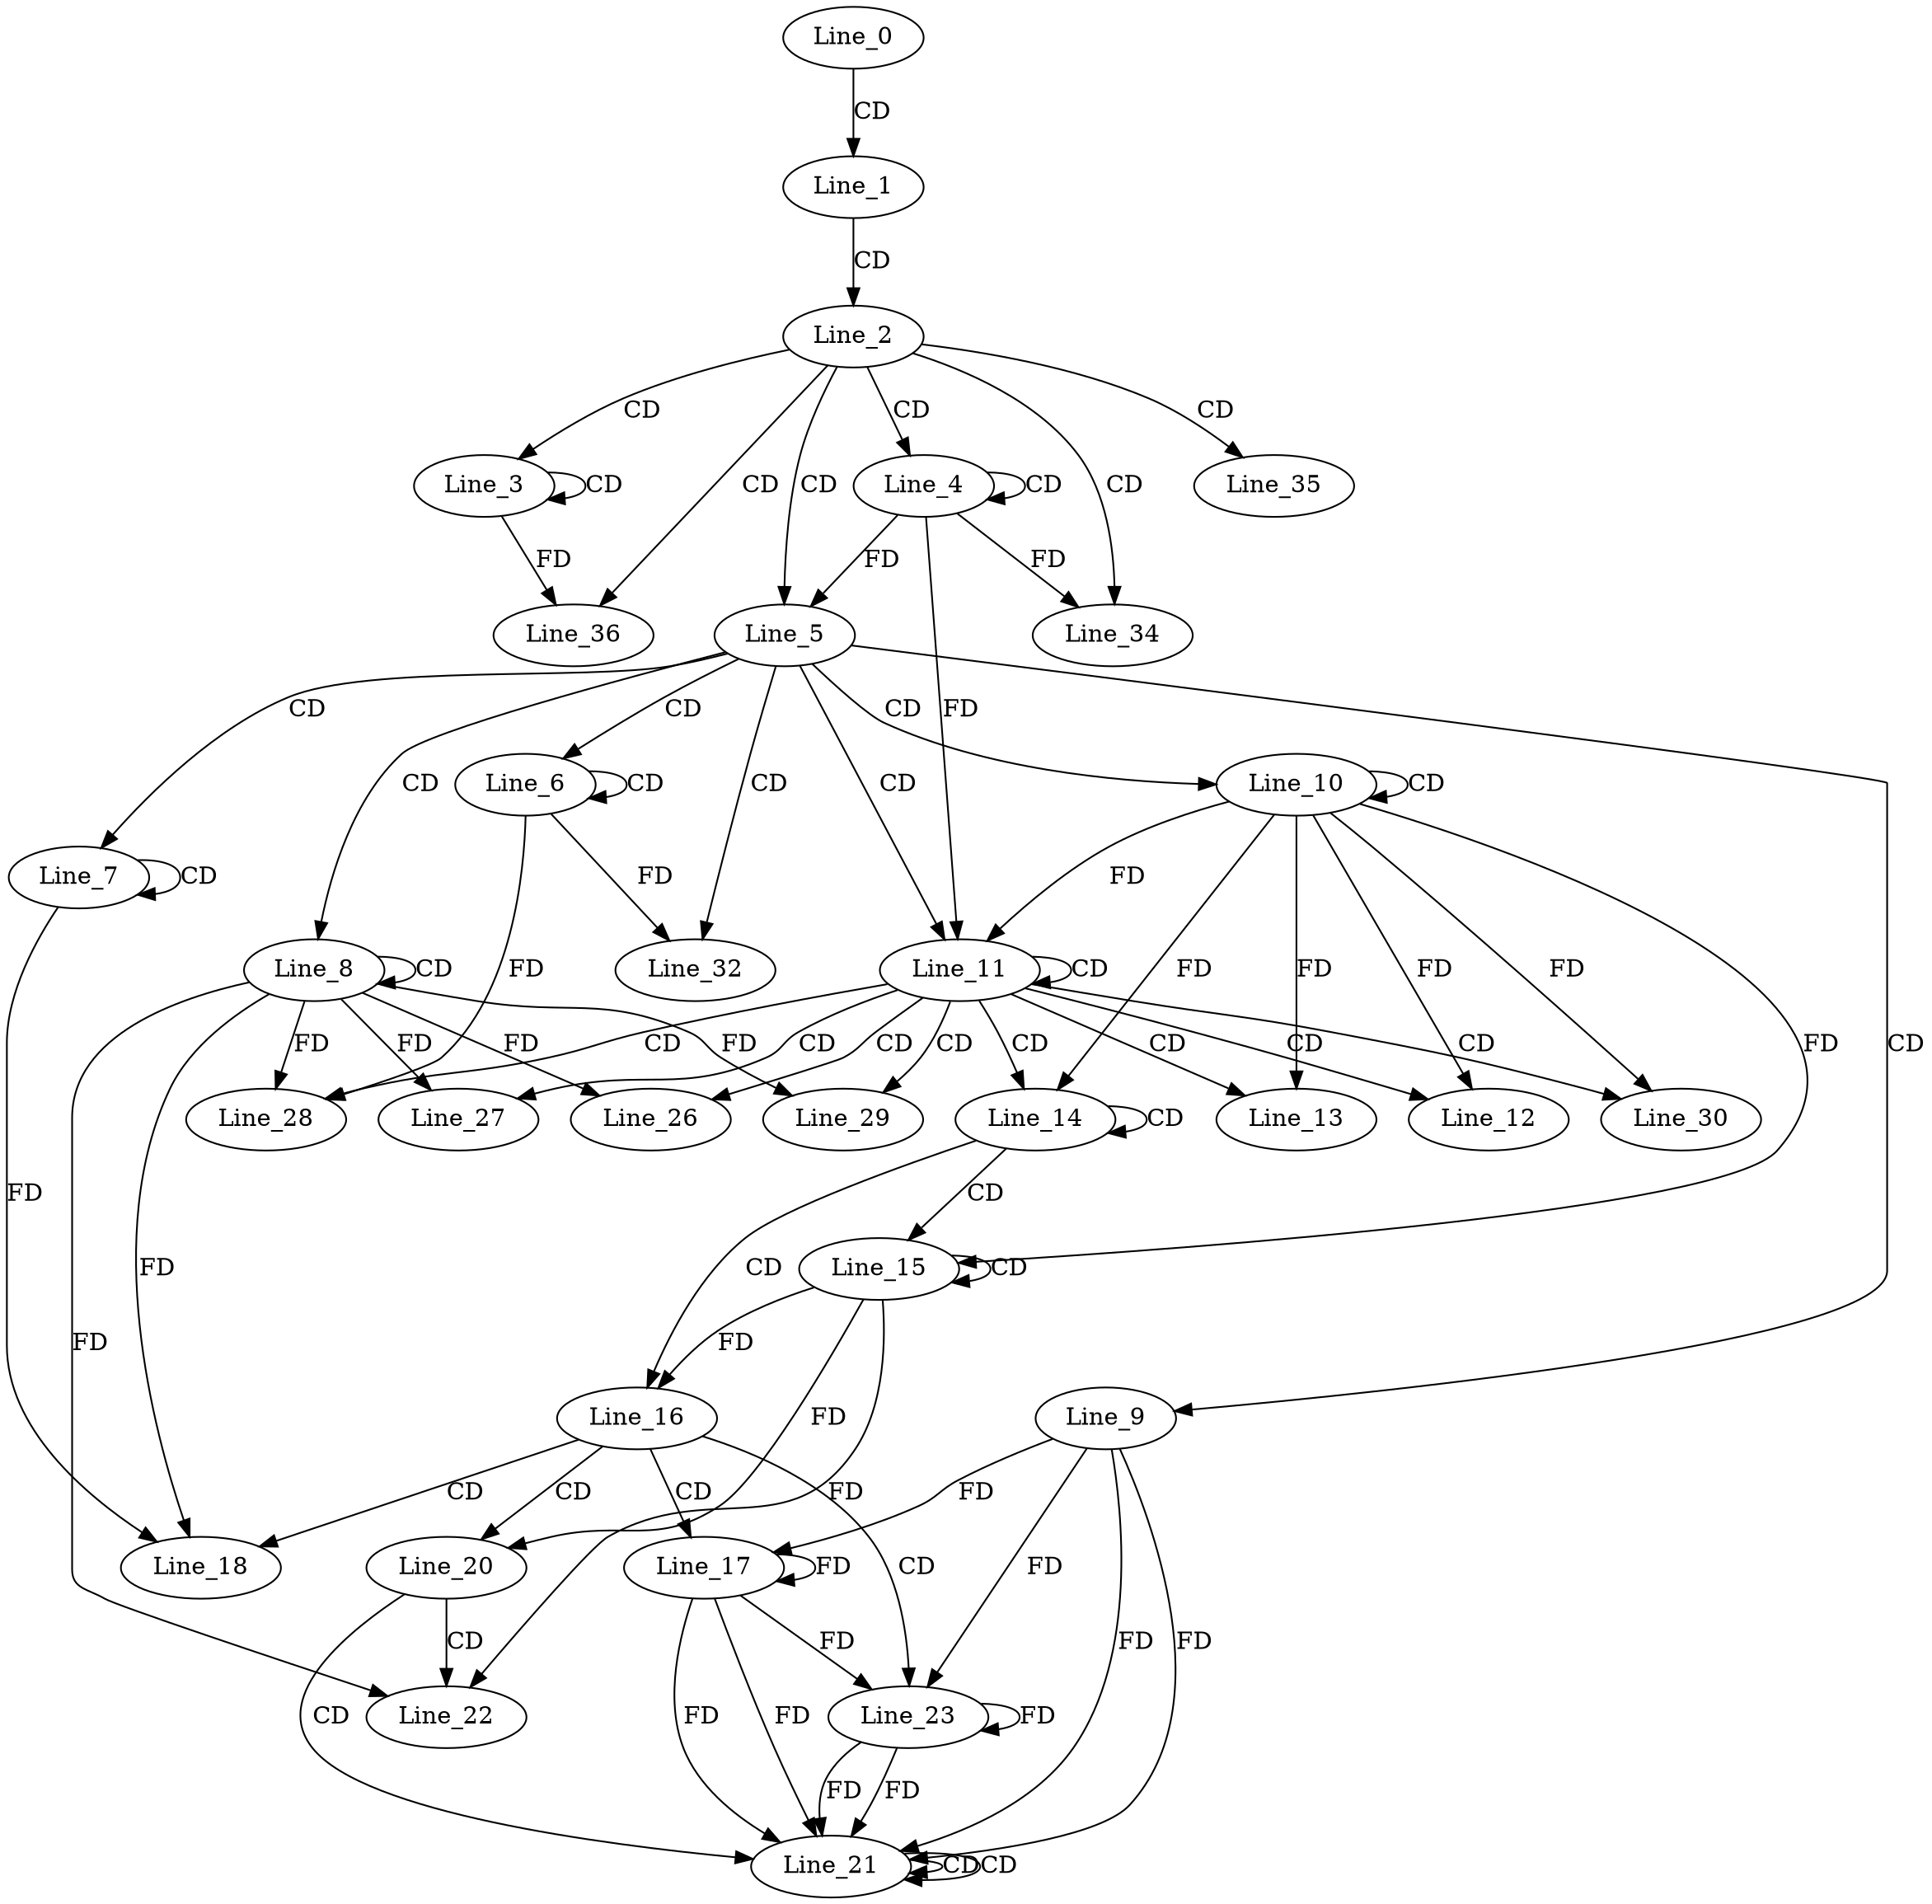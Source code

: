 digraph G {
  Line_0;
  Line_1;
  Line_2;
  Line_3;
  Line_3;
  Line_3;
  Line_3;
  Line_4;
  Line_4;
  Line_5;
  Line_5;
  Line_6;
  Line_6;
  Line_7;
  Line_7;
  Line_8;
  Line_8;
  Line_9;
  Line_10;
  Line_10;
  Line_11;
  Line_11;
  Line_12;
  Line_12;
  Line_13;
  Line_14;
  Line_14;
  Line_15;
  Line_15;
  Line_16;
  Line_17;
  Line_18;
  Line_20;
  Line_21;
  Line_21;
  Line_21;
  Line_22;
  Line_23;
  Line_26;
  Line_26;
  Line_27;
  Line_28;
  Line_29;
  Line_30;
  Line_32;
  Line_34;
  Line_35;
  Line_36;
  Line_0 -> Line_1 [ label="CD" ];
  Line_1 -> Line_2 [ label="CD" ];
  Line_2 -> Line_3 [ label="CD" ];
  Line_3 -> Line_3 [ label="CD" ];
  Line_2 -> Line_4 [ label="CD" ];
  Line_4 -> Line_4 [ label="CD" ];
  Line_2 -> Line_5 [ label="CD" ];
  Line_4 -> Line_5 [ label="FD" ];
  Line_5 -> Line_6 [ label="CD" ];
  Line_6 -> Line_6 [ label="CD" ];
  Line_5 -> Line_7 [ label="CD" ];
  Line_7 -> Line_7 [ label="CD" ];
  Line_5 -> Line_8 [ label="CD" ];
  Line_8 -> Line_8 [ label="CD" ];
  Line_5 -> Line_9 [ label="CD" ];
  Line_5 -> Line_10 [ label="CD" ];
  Line_10 -> Line_10 [ label="CD" ];
  Line_5 -> Line_11 [ label="CD" ];
  Line_11 -> Line_11 [ label="CD" ];
  Line_4 -> Line_11 [ label="FD" ];
  Line_10 -> Line_11 [ label="FD" ];
  Line_11 -> Line_12 [ label="CD" ];
  Line_10 -> Line_12 [ label="FD" ];
  Line_11 -> Line_13 [ label="CD" ];
  Line_10 -> Line_13 [ label="FD" ];
  Line_11 -> Line_14 [ label="CD" ];
  Line_14 -> Line_14 [ label="CD" ];
  Line_10 -> Line_14 [ label="FD" ];
  Line_14 -> Line_15 [ label="CD" ];
  Line_15 -> Line_15 [ label="CD" ];
  Line_10 -> Line_15 [ label="FD" ];
  Line_14 -> Line_16 [ label="CD" ];
  Line_15 -> Line_16 [ label="FD" ];
  Line_16 -> Line_17 [ label="CD" ];
  Line_17 -> Line_17 [ label="FD" ];
  Line_9 -> Line_17 [ label="FD" ];
  Line_16 -> Line_18 [ label="CD" ];
  Line_8 -> Line_18 [ label="FD" ];
  Line_7 -> Line_18 [ label="FD" ];
  Line_16 -> Line_20 [ label="CD" ];
  Line_15 -> Line_20 [ label="FD" ];
  Line_20 -> Line_21 [ label="CD" ];
  Line_17 -> Line_21 [ label="FD" ];
  Line_9 -> Line_21 [ label="FD" ];
  Line_21 -> Line_21 [ label="CD" ];
  Line_17 -> Line_21 [ label="FD" ];
  Line_9 -> Line_21 [ label="FD" ];
  Line_21 -> Line_21 [ label="CD" ];
  Line_20 -> Line_22 [ label="CD" ];
  Line_8 -> Line_22 [ label="FD" ];
  Line_15 -> Line_22 [ label="FD" ];
  Line_16 -> Line_23 [ label="CD" ];
  Line_17 -> Line_23 [ label="FD" ];
  Line_23 -> Line_23 [ label="FD" ];
  Line_9 -> Line_23 [ label="FD" ];
  Line_11 -> Line_26 [ label="CD" ];
  Line_8 -> Line_26 [ label="FD" ];
  Line_11 -> Line_27 [ label="CD" ];
  Line_8 -> Line_27 [ label="FD" ];
  Line_11 -> Line_28 [ label="CD" ];
  Line_6 -> Line_28 [ label="FD" ];
  Line_8 -> Line_28 [ label="FD" ];
  Line_11 -> Line_29 [ label="CD" ];
  Line_8 -> Line_29 [ label="FD" ];
  Line_11 -> Line_30 [ label="CD" ];
  Line_10 -> Line_30 [ label="FD" ];
  Line_5 -> Line_32 [ label="CD" ];
  Line_6 -> Line_32 [ label="FD" ];
  Line_2 -> Line_34 [ label="CD" ];
  Line_4 -> Line_34 [ label="FD" ];
  Line_2 -> Line_35 [ label="CD" ];
  Line_2 -> Line_36 [ label="CD" ];
  Line_3 -> Line_36 [ label="FD" ];
  Line_23 -> Line_21 [ label="FD" ];
  Line_23 -> Line_21 [ label="FD" ];
}
